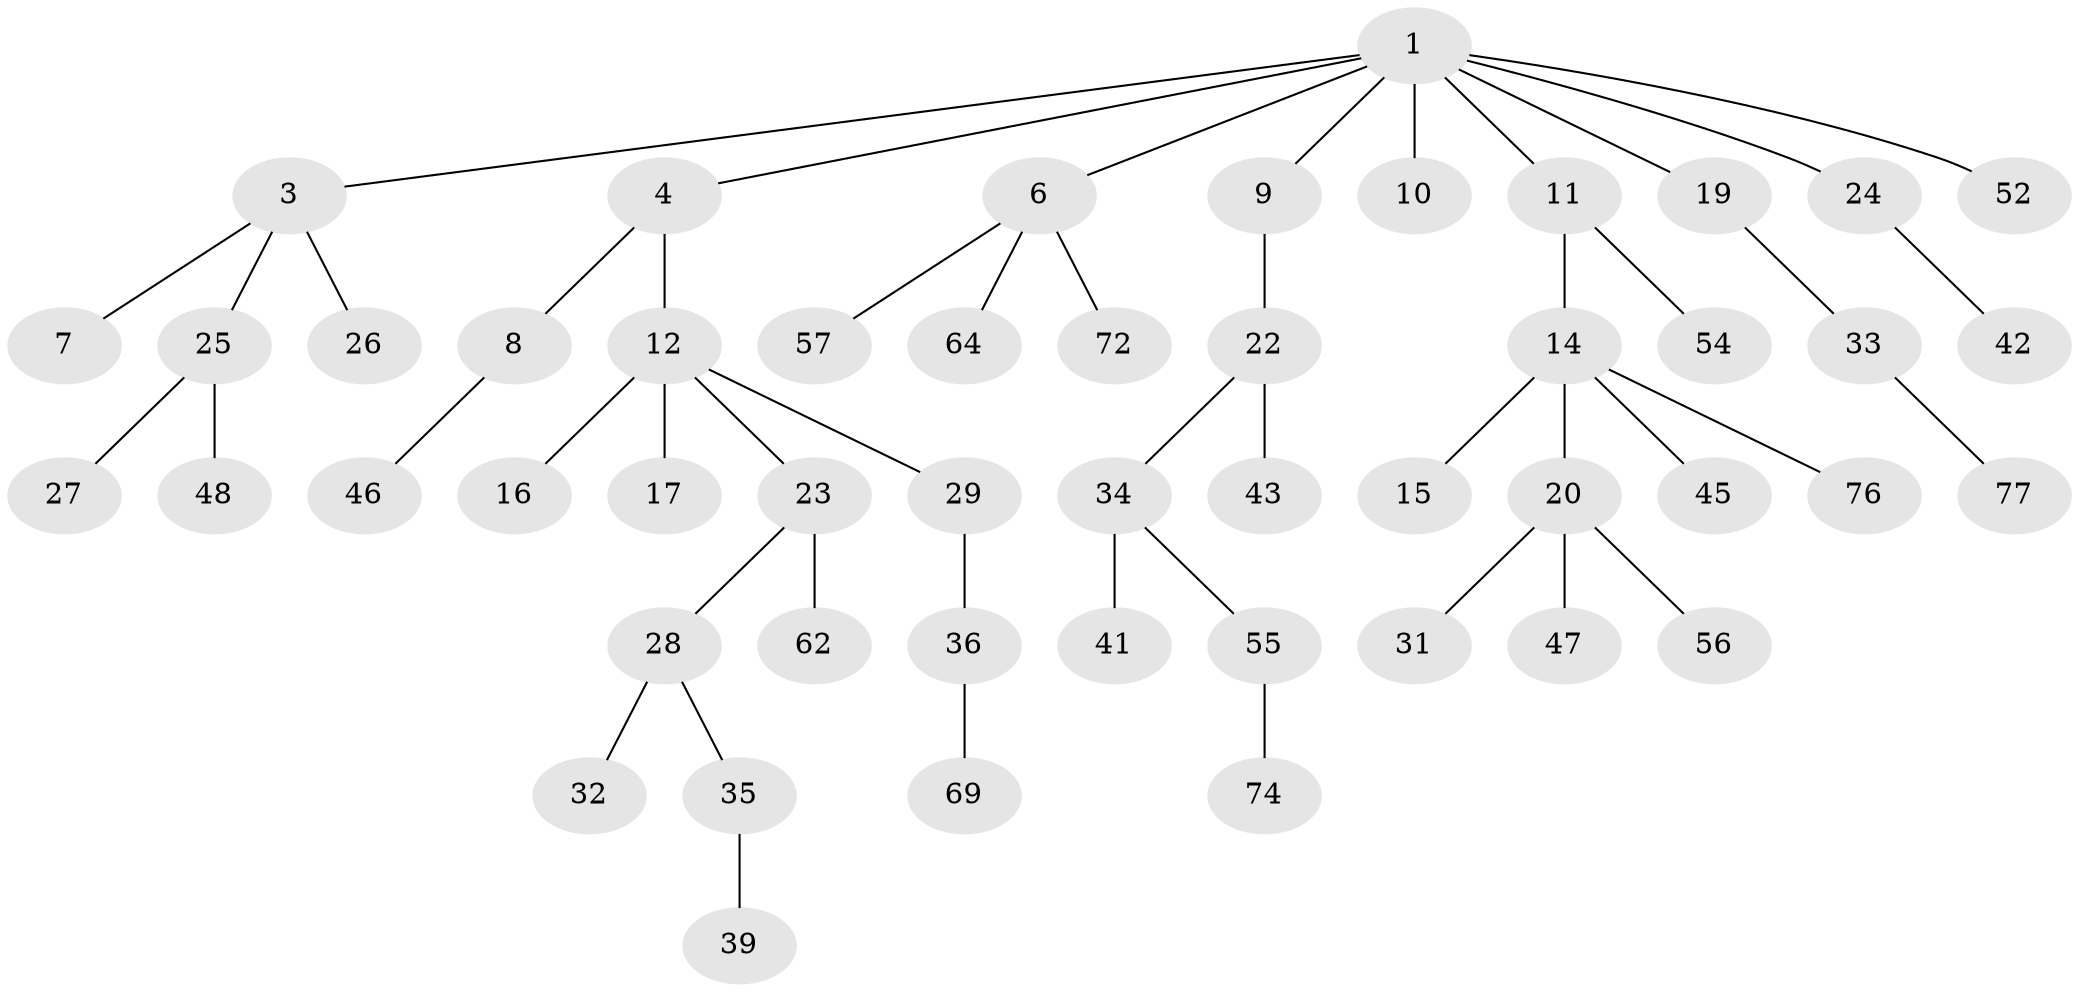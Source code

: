 // Generated by graph-tools (version 1.1) at 2025/24/03/03/25 07:24:09]
// undirected, 50 vertices, 49 edges
graph export_dot {
graph [start="1"]
  node [color=gray90,style=filled];
  1 [super="+2"];
  3 [super="+5"];
  4;
  6 [super="+21"];
  7;
  8 [super="+40"];
  9 [super="+65"];
  10;
  11 [super="+44"];
  12 [super="+13"];
  14 [super="+18"];
  15 [super="+70"];
  16;
  17 [super="+53"];
  19 [super="+61"];
  20 [super="+30"];
  22 [super="+37"];
  23 [super="+67"];
  24 [super="+66"];
  25 [super="+50"];
  26;
  27 [super="+71"];
  28 [super="+51"];
  29 [super="+49"];
  31;
  32 [super="+75"];
  33 [super="+58"];
  34 [super="+38"];
  35 [super="+59"];
  36;
  39;
  41;
  42;
  43;
  45 [super="+63"];
  46;
  47 [super="+68"];
  48;
  52;
  54;
  55 [super="+60"];
  56;
  57;
  62;
  64;
  69 [super="+73"];
  72;
  74;
  76;
  77;
  1 -- 3;
  1 -- 9;
  1 -- 11;
  1 -- 19;
  1 -- 24;
  1 -- 52;
  1 -- 10;
  1 -- 4;
  1 -- 6;
  3 -- 7;
  3 -- 25;
  3 -- 26;
  4 -- 8;
  4 -- 12;
  6 -- 64;
  6 -- 72;
  6 -- 57;
  8 -- 46;
  9 -- 22;
  11 -- 14;
  11 -- 54;
  12 -- 16;
  12 -- 23;
  12 -- 29;
  12 -- 17;
  14 -- 15;
  14 -- 20;
  14 -- 45;
  14 -- 76;
  19 -- 33;
  20 -- 56;
  20 -- 31;
  20 -- 47;
  22 -- 34;
  22 -- 43;
  23 -- 28;
  23 -- 62;
  24 -- 42;
  25 -- 27;
  25 -- 48;
  28 -- 32;
  28 -- 35;
  29 -- 36;
  33 -- 77;
  34 -- 55;
  34 -- 41;
  35 -- 39;
  36 -- 69;
  55 -- 74;
}
